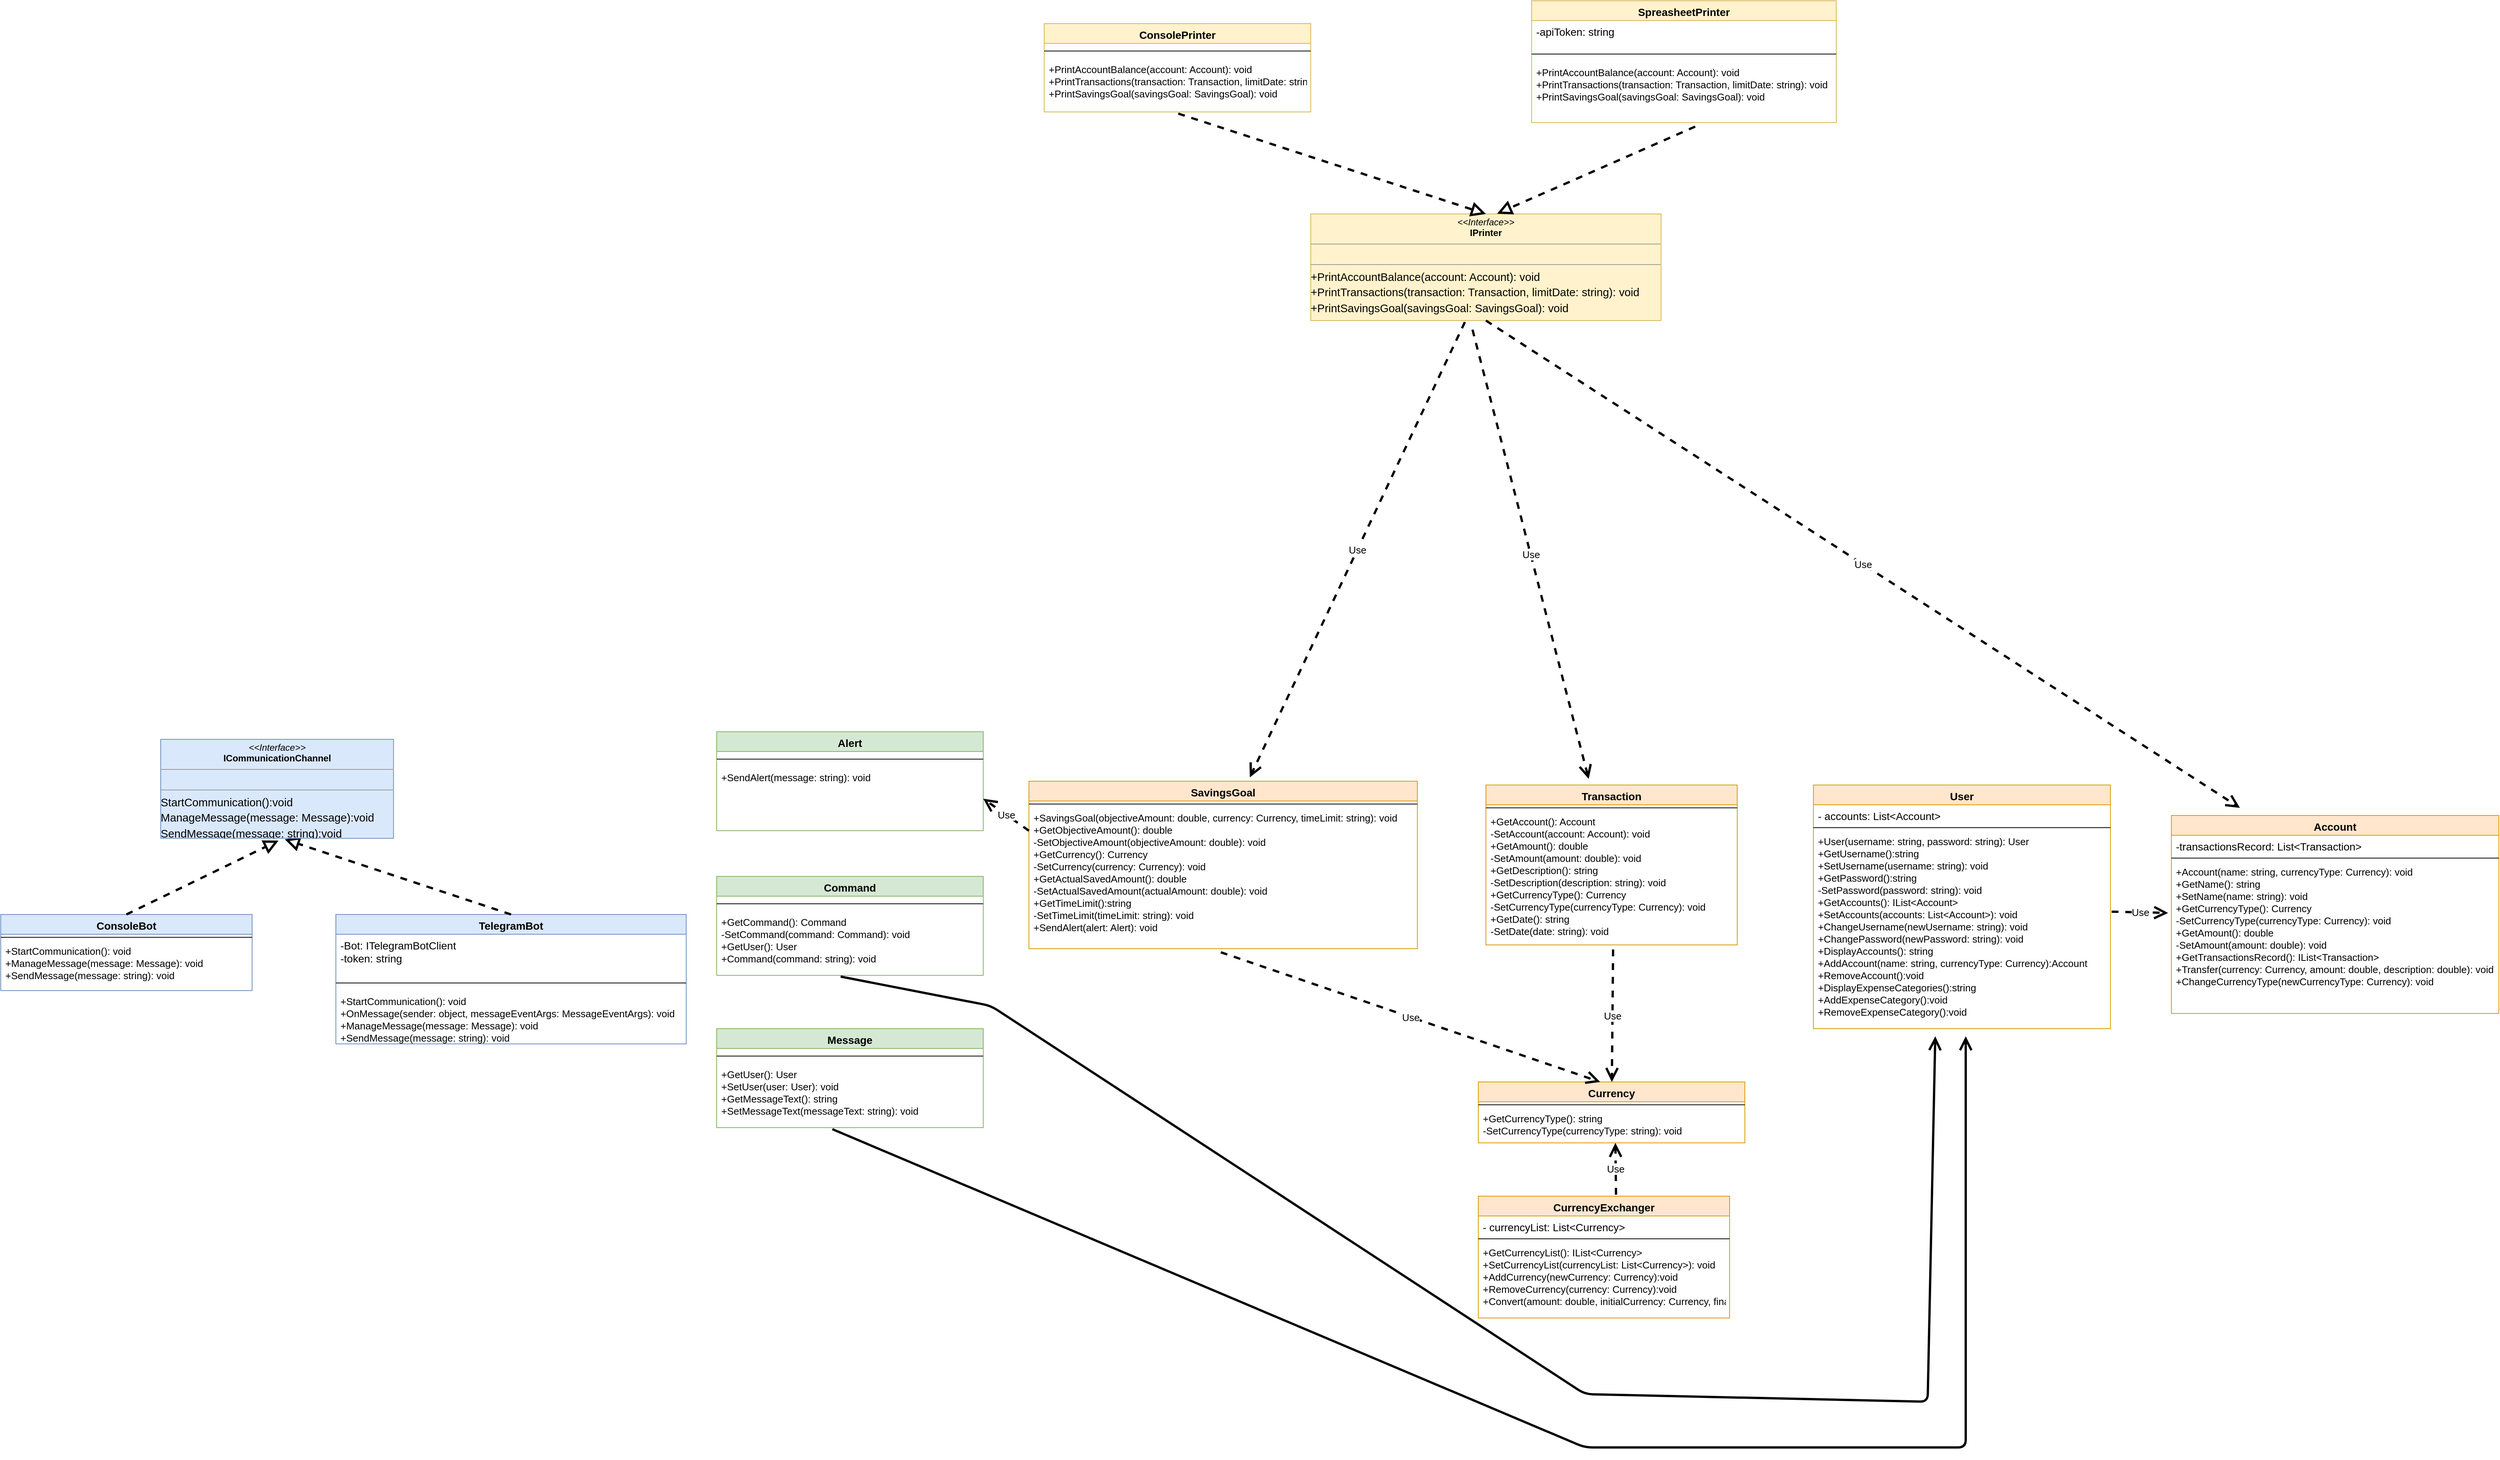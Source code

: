 <mxfile version="14.6.13" type="device"><diagram id="yizmXuStvh9jsjDqUCsF" name="Page-1"><mxGraphModel dx="11145" dy="6827" grid="1" gridSize="10" guides="1" tooltips="1" connect="1" arrows="1" fold="1" page="1" pageScale="1" pageWidth="4000" pageHeight="3000" math="0" shadow="0"><root><mxCell id="0"/><mxCell id="1" parent="0"/><mxCell id="JalTECAzCH6AQzayWOuP-1" value="User" style="swimlane;fontStyle=1;align=center;verticalAlign=top;childLayout=stackLayout;horizontal=1;startSize=26;horizontalStack=0;resizeParent=1;resizeParentMax=0;resizeLast=0;collapsible=1;marginBottom=0;fillColor=#ffe6cc;strokeColor=#d79b00;fontSize=14;" vertex="1" parent="1"><mxGeometry x="-1320" y="-1460" width="390" height="320" as="geometry"/></mxCell><mxCell id="JalTECAzCH6AQzayWOuP-2" value="- accounts: List&lt;Account&gt;" style="text;strokeColor=none;fillColor=none;align=left;verticalAlign=top;spacingLeft=4;spacingRight=4;overflow=hidden;rotatable=0;points=[[0,0.5],[1,0.5]];portConstraint=eastwest;fontSize=14;" vertex="1" parent="JalTECAzCH6AQzayWOuP-1"><mxGeometry y="26" width="390" height="26" as="geometry"/></mxCell><mxCell id="JalTECAzCH6AQzayWOuP-3" value="" style="line;strokeWidth=1;fillColor=none;align=left;verticalAlign=middle;spacingTop=-1;spacingLeft=3;spacingRight=3;rotatable=0;labelPosition=right;points=[];portConstraint=eastwest;" vertex="1" parent="JalTECAzCH6AQzayWOuP-1"><mxGeometry y="52" width="390" height="8" as="geometry"/></mxCell><mxCell id="JalTECAzCH6AQzayWOuP-4" value="+User(username: string, password: string): User&#10;+GetUsername():string&#10;+SetUsername(username: string): void&#10;+GetPassword():string&#10;-SetPassword(password: string): void &#10;+GetAccounts(): IList&lt;Account&gt;&#10;+SetAccounts(accounts: List&lt;Account&gt;): void&#10;+ChangeUsername(newUsername: string): void&#10;+ChangePassword(newPassword: string): void&#10;+DisplayAccounts(): string&#10;+AddAccount(name: string, currencyType: Currency):Account&#10;+RemoveAccount():void&#10;+DisplayExpenseCategories():string&#10;+AddExpenseCategory():void&#10;+RemoveExpenseCategory():void&#10;" style="text;strokeColor=none;fillColor=none;align=left;verticalAlign=top;spacingLeft=4;spacingRight=4;overflow=hidden;rotatable=0;points=[[0,0.5],[1,0.5]];portConstraint=eastwest;fontFamily=Helvetica;fontSize=13;" vertex="1" parent="JalTECAzCH6AQzayWOuP-1"><mxGeometry y="60" width="390" height="260" as="geometry"/></mxCell><mxCell id="JalTECAzCH6AQzayWOuP-5" value="Account" style="swimlane;fontStyle=1;align=center;verticalAlign=top;childLayout=stackLayout;horizontal=1;startSize=26;horizontalStack=0;resizeParent=1;resizeParentMax=0;resizeLast=0;collapsible=1;marginBottom=0;fillColor=#ffe6cc;strokeColor=#d79b00;fontSize=14;" vertex="1" parent="1"><mxGeometry x="-850" y="-1420" width="430" height="260" as="geometry"/></mxCell><mxCell id="JalTECAzCH6AQzayWOuP-6" value="-transactionsRecord: List&lt;Transaction&gt;" style="text;strokeColor=none;fillColor=none;align=left;verticalAlign=top;spacingLeft=4;spacingRight=4;overflow=hidden;rotatable=0;points=[[0,0.5],[1,0.5]];portConstraint=eastwest;fontSize=14;" vertex="1" parent="JalTECAzCH6AQzayWOuP-5"><mxGeometry y="26" width="430" height="26" as="geometry"/></mxCell><mxCell id="JalTECAzCH6AQzayWOuP-7" value="" style="line;strokeWidth=1;fillColor=none;align=left;verticalAlign=middle;spacingTop=-1;spacingLeft=3;spacingRight=3;rotatable=0;labelPosition=right;points=[];portConstraint=eastwest;" vertex="1" parent="JalTECAzCH6AQzayWOuP-5"><mxGeometry y="52" width="430" height="8" as="geometry"/></mxCell><mxCell id="JalTECAzCH6AQzayWOuP-8" value="+Account(name: string, currencyType: Currency): void&#10;+GetName(): string&#10;+SetName(name: string): void&#10;+GetCurrencyType(): Currency&#10;-SetCurrencyType(currencyType: Currency): void&#10;+GetAmount(): double&#10;-SetAmount(amount: double): void&#10;+GetTransactionsRecord(): IList&lt;Transaction&gt;&#10;+Transfer(currency: Currency, amount: double, description: double): void&#10;+ChangeCurrencyType(newCurrencyType: Currency): void&#10;" style="text;strokeColor=none;fillColor=none;align=left;verticalAlign=top;spacingLeft=4;spacingRight=4;overflow=hidden;rotatable=0;points=[[0,0.5],[1,0.5]];portConstraint=eastwest;fontFamily=Helvetica;fontSize=13;" vertex="1" parent="JalTECAzCH6AQzayWOuP-5"><mxGeometry y="60" width="430" height="200" as="geometry"/></mxCell><mxCell id="JalTECAzCH6AQzayWOuP-10" value="Currency" style="swimlane;fontStyle=1;align=center;verticalAlign=top;childLayout=stackLayout;horizontal=1;startSize=26;horizontalStack=0;resizeParent=1;resizeParentMax=0;resizeLast=0;collapsible=1;marginBottom=0;fillColor=#ffe6cc;strokeColor=#d79b00;fontSize=14;" vertex="1" parent="1"><mxGeometry x="-1760" y="-1070" width="350" height="80" as="geometry"/></mxCell><mxCell id="JalTECAzCH6AQzayWOuP-12" value="" style="line;strokeWidth=1;fillColor=none;align=left;verticalAlign=middle;spacingTop=-1;spacingLeft=3;spacingRight=3;rotatable=0;labelPosition=right;points=[];portConstraint=eastwest;" vertex="1" parent="JalTECAzCH6AQzayWOuP-10"><mxGeometry y="26" width="350" height="8" as="geometry"/></mxCell><mxCell id="JalTECAzCH6AQzayWOuP-13" value="+GetCurrencyType(): string&#10;-SetCurrencyType(currencyType: string): void&#10;" style="text;strokeColor=none;fillColor=none;align=left;verticalAlign=top;spacingLeft=4;spacingRight=4;overflow=hidden;rotatable=0;points=[[0,0.5],[1,0.5]];portConstraint=eastwest;fontFamily=Helvetica;fontSize=13;" vertex="1" parent="JalTECAzCH6AQzayWOuP-10"><mxGeometry y="34" width="350" height="46" as="geometry"/></mxCell><mxCell id="JalTECAzCH6AQzayWOuP-14" value="Transaction" style="swimlane;fontStyle=1;align=center;verticalAlign=top;childLayout=stackLayout;horizontal=1;startSize=26;horizontalStack=0;resizeParent=1;resizeParentMax=0;resizeLast=0;collapsible=1;marginBottom=0;fillColor=#ffe6cc;strokeColor=#d79b00;fontSize=14;" vertex="1" parent="1"><mxGeometry x="-1750" y="-1460" width="330" height="210" as="geometry"/></mxCell><mxCell id="JalTECAzCH6AQzayWOuP-16" value="" style="line;strokeWidth=1;fillColor=none;align=left;verticalAlign=middle;spacingTop=-1;spacingLeft=3;spacingRight=3;rotatable=0;labelPosition=right;points=[];portConstraint=eastwest;" vertex="1" parent="JalTECAzCH6AQzayWOuP-14"><mxGeometry y="26" width="330" height="8" as="geometry"/></mxCell><mxCell id="JalTECAzCH6AQzayWOuP-17" value="+GetAccount(): Account&#10;-SetAccount(account: Account): void&#10;+GetAmount(): double&#10;-SetAmount(amount: double): void&#10;+GetDescription(): string&#10;-SetDescription(description: string): void&#10;+GetCurrencyType(): Currency&#10;-SetCurrencyType(currencyType: Currency): void&#10;+GetDate(): string&#10;-SetDate(date: string): void&#10;" style="text;strokeColor=none;fillColor=none;align=left;verticalAlign=top;spacingLeft=4;spacingRight=4;overflow=hidden;rotatable=0;points=[[0,0.5],[1,0.5]];portConstraint=eastwest;fontFamily=Helvetica;fontSize=13;" vertex="1" parent="JalTECAzCH6AQzayWOuP-14"><mxGeometry y="34" width="330" height="176" as="geometry"/></mxCell><mxCell id="JalTECAzCH6AQzayWOuP-18" value="Use" style="endArrow=open;endSize=12;dashed=1;html=1;fontFamily=Helvetica;fontSize=13;strokeWidth=3;" edge="1" parent="1" target="JalTECAzCH6AQzayWOuP-10"><mxGeometry width="160" relative="1" as="geometry"><mxPoint x="-1583" y="-1244" as="sourcePoint"/><mxPoint x="-1570" y="-1060" as="targetPoint"/></mxGeometry></mxCell><mxCell id="JalTECAzCH6AQzayWOuP-19" value="SavingsGoal" style="swimlane;fontStyle=1;align=center;verticalAlign=top;childLayout=stackLayout;horizontal=1;startSize=26;horizontalStack=0;resizeParent=1;resizeParentMax=0;resizeLast=0;collapsible=1;marginBottom=0;fillColor=#ffe6cc;strokeColor=#d79b00;fontSize=14;" vertex="1" parent="1"><mxGeometry x="-2350" y="-1465" width="510" height="220" as="geometry"/></mxCell><mxCell id="JalTECAzCH6AQzayWOuP-21" value="" style="line;strokeWidth=1;fillColor=none;align=left;verticalAlign=middle;spacingTop=-1;spacingLeft=3;spacingRight=3;rotatable=0;labelPosition=right;points=[];portConstraint=eastwest;" vertex="1" parent="JalTECAzCH6AQzayWOuP-19"><mxGeometry y="26" width="510" height="8" as="geometry"/></mxCell><mxCell id="JalTECAzCH6AQzayWOuP-22" value="+SavingsGoal(objectiveAmount: double, currency: Currency, timeLimit: string): void&#10;+GetObjectiveAmount(): double&#10;-SetObjectiveAmount(objectiveAmount: double): void&#10;+GetCurrency(): Currency&#10;-SetCurrency(currency: Currency): void&#10;+GetActualSavedAmount(): double&#10;-SetActualSavedAmount(actualAmount: double): void&#10;+GetTimeLimit():string&#10;-SetTimeLimit(timeLimit: string): void&#10;+SendAlert(alert: Alert): void&#10;" style="text;strokeColor=none;fillColor=none;align=left;verticalAlign=top;spacingLeft=4;spacingRight=4;overflow=hidden;rotatable=0;points=[[0,0.5],[1,0.5]];portConstraint=eastwest;fontFamily=Helvetica;fontSize=13;" vertex="1" parent="JalTECAzCH6AQzayWOuP-19"><mxGeometry y="34" width="510" height="186" as="geometry"/></mxCell><mxCell id="JalTECAzCH6AQzayWOuP-23" value="Use" style="endArrow=open;endSize=12;dashed=1;html=1;fontFamily=Helvetica;fontSize=13;strokeWidth=3;exitX=0.494;exitY=1.025;exitDx=0;exitDy=0;exitPerimeter=0;" edge="1" parent="1" source="JalTECAzCH6AQzayWOuP-22"><mxGeometry width="160" relative="1" as="geometry"><mxPoint x="-1573" y="-1234" as="sourcePoint"/><mxPoint x="-1600" y="-1070" as="targetPoint"/></mxGeometry></mxCell><mxCell id="JalTECAzCH6AQzayWOuP-27" value="ConsoleBot" style="swimlane;fontStyle=1;align=center;verticalAlign=top;childLayout=stackLayout;horizontal=1;startSize=26;horizontalStack=0;resizeParent=1;resizeParentMax=0;resizeLast=0;collapsible=1;marginBottom=0;fillColor=#dae8fc;strokeColor=#6c8ebf;fontSize=14;" vertex="1" parent="1"><mxGeometry x="-3700" y="-1290" width="330" height="100" as="geometry"/></mxCell><mxCell id="JalTECAzCH6AQzayWOuP-28" value="" style="line;strokeWidth=1;fillColor=none;align=left;verticalAlign=middle;spacingTop=-1;spacingLeft=3;spacingRight=3;rotatable=0;labelPosition=right;points=[];portConstraint=eastwest;" vertex="1" parent="JalTECAzCH6AQzayWOuP-27"><mxGeometry y="26" width="330" height="8" as="geometry"/></mxCell><mxCell id="JalTECAzCH6AQzayWOuP-29" value="+StartCommunication(): void&#10;+ManageMessage(message: Message): void&#10;+SendMessage(message: string): void&#10;" style="text;strokeColor=none;fillColor=none;align=left;verticalAlign=top;spacingLeft=4;spacingRight=4;overflow=hidden;rotatable=0;points=[[0,0.5],[1,0.5]];portConstraint=eastwest;fontFamily=Helvetica;fontSize=13;" vertex="1" parent="JalTECAzCH6AQzayWOuP-27"><mxGeometry y="34" width="330" height="66" as="geometry"/></mxCell><mxCell id="JalTECAzCH6AQzayWOuP-34" value="TelegramBot" style="swimlane;fontStyle=1;align=center;verticalAlign=top;childLayout=stackLayout;horizontal=1;startSize=26;horizontalStack=0;resizeParent=1;resizeParentMax=0;resizeLast=0;collapsible=1;marginBottom=0;fillColor=#dae8fc;strokeColor=#6c8ebf;fontSize=14;" vertex="1" parent="1"><mxGeometry x="-3260" y="-1290" width="460" height="170" as="geometry"/></mxCell><mxCell id="JalTECAzCH6AQzayWOuP-35" value="-Bot: ITelegramBotClient&#10;-token: string&#10;" style="text;strokeColor=none;fillColor=none;align=left;verticalAlign=top;spacingLeft=4;spacingRight=4;overflow=hidden;rotatable=0;points=[[0,0.5],[1,0.5]];portConstraint=eastwest;fontSize=14;" vertex="1" parent="JalTECAzCH6AQzayWOuP-34"><mxGeometry y="26" width="460" height="54" as="geometry"/></mxCell><mxCell id="JalTECAzCH6AQzayWOuP-36" value="" style="line;strokeWidth=1;fillColor=none;align=left;verticalAlign=middle;spacingTop=-1;spacingLeft=3;spacingRight=3;rotatable=0;labelPosition=right;points=[];portConstraint=eastwest;" vertex="1" parent="JalTECAzCH6AQzayWOuP-34"><mxGeometry y="80" width="460" height="20" as="geometry"/></mxCell><mxCell id="JalTECAzCH6AQzayWOuP-37" value="+StartCommunication(): void&#10;+OnMessage(sender: object, messageEventArgs: MessageEventArgs): void&#10;+ManageMessage(message: Message): void&#10;+SendMessage(message: string): void&#10;" style="text;strokeColor=none;fillColor=none;align=left;verticalAlign=top;spacingLeft=4;spacingRight=4;overflow=hidden;rotatable=0;points=[[0,0.5],[1,0.5]];portConstraint=eastwest;fontFamily=Helvetica;fontSize=13;" vertex="1" parent="JalTECAzCH6AQzayWOuP-34"><mxGeometry y="100" width="460" height="70" as="geometry"/></mxCell><mxCell id="JalTECAzCH6AQzayWOuP-38" value="" style="endArrow=block;dashed=1;endFill=0;endSize=12;html=1;fontFamily=Helvetica;fontSize=13;strokeWidth=3;exitX=0.5;exitY=0;exitDx=0;exitDy=0;entryX=0.499;entryY=1.045;entryDx=0;entryDy=0;entryPerimeter=0;" edge="1" parent="1" source="JalTECAzCH6AQzayWOuP-27"><mxGeometry width="160" relative="1" as="geometry"><mxPoint x="-3230" y="-1360" as="sourcePoint"/><mxPoint x="-3335.33" y="-1387.03" as="targetPoint"/></mxGeometry></mxCell><mxCell id="JalTECAzCH6AQzayWOuP-39" value="" style="endArrow=block;dashed=1;endFill=0;endSize=12;html=1;fontFamily=Helvetica;fontSize=13;strokeWidth=3;exitX=0.5;exitY=0;exitDx=0;exitDy=0;entryX=0.524;entryY=1.02;entryDx=0;entryDy=0;entryPerimeter=0;" edge="1" parent="1" source="JalTECAzCH6AQzayWOuP-34"><mxGeometry width="160" relative="1" as="geometry"><mxPoint x="-3525" y="-1280" as="sourcePoint"/><mxPoint x="-3327.08" y="-1388.68" as="targetPoint"/></mxGeometry></mxCell><mxCell id="JalTECAzCH6AQzayWOuP-40" value="CurrencyExchanger" style="swimlane;fontStyle=1;align=center;verticalAlign=top;childLayout=stackLayout;horizontal=1;startSize=26;horizontalStack=0;resizeParent=1;resizeParentMax=0;resizeLast=0;collapsible=1;marginBottom=0;fillColor=#ffe6cc;strokeColor=#d79b00;fontSize=14;" vertex="1" parent="1"><mxGeometry x="-1760" y="-920" width="330" height="160" as="geometry"/></mxCell><mxCell id="JalTECAzCH6AQzayWOuP-41" value="- currencyList: List&lt;Currency&gt;&#10;" style="text;strokeColor=none;fillColor=none;align=left;verticalAlign=top;spacingLeft=4;spacingRight=4;overflow=hidden;rotatable=0;points=[[0,0.5],[1,0.5]];portConstraint=eastwest;fontSize=14;" vertex="1" parent="JalTECAzCH6AQzayWOuP-40"><mxGeometry y="26" width="330" height="26" as="geometry"/></mxCell><mxCell id="JalTECAzCH6AQzayWOuP-42" value="" style="line;strokeWidth=1;fillColor=none;align=left;verticalAlign=middle;spacingTop=-1;spacingLeft=3;spacingRight=3;rotatable=0;labelPosition=right;points=[];portConstraint=eastwest;" vertex="1" parent="JalTECAzCH6AQzayWOuP-40"><mxGeometry y="52" width="330" height="8" as="geometry"/></mxCell><mxCell id="JalTECAzCH6AQzayWOuP-43" value="+GetCurrencyList(): IList&lt;Currency&gt;&#10;+SetCurrencyList(currencyList: List&lt;Currency&gt;): void&#10;+AddCurrency(newCurrency: Currency):void&#10;+RemoveCurrency(currency: Currency):void&#10;+Convert(amount: double, initialCurrency: Currency, finalCurrency: Currency): double&#10;" style="text;strokeColor=none;fillColor=none;align=left;verticalAlign=top;spacingLeft=4;spacingRight=4;overflow=hidden;rotatable=0;points=[[0,0.5],[1,0.5]];portConstraint=eastwest;fontFamily=Helvetica;fontSize=13;" vertex="1" parent="JalTECAzCH6AQzayWOuP-40"><mxGeometry y="60" width="330" height="100" as="geometry"/></mxCell><mxCell id="JalTECAzCH6AQzayWOuP-44" value="Use" style="endArrow=open;endSize=12;dashed=1;html=1;fontFamily=Helvetica;fontSize=13;strokeWidth=3;exitX=0.548;exitY=-0.012;exitDx=0;exitDy=0;exitPerimeter=0;" edge="1" parent="1" source="JalTECAzCH6AQzayWOuP-40"><mxGeometry width="160" relative="1" as="geometry"><mxPoint x="-1590" y="-930" as="sourcePoint"/><mxPoint x="-1580" y="-990" as="targetPoint"/></mxGeometry></mxCell><mxCell id="JalTECAzCH6AQzayWOuP-45" value="Message" style="swimlane;fontStyle=1;align=center;verticalAlign=top;childLayout=stackLayout;horizontal=1;startSize=26;horizontalStack=0;resizeParent=1;resizeParentMax=0;resizeLast=0;collapsible=1;marginBottom=0;fillColor=#d5e8d4;strokeColor=#82b366;fontSize=14;" vertex="1" parent="1"><mxGeometry x="-2760" y="-1140" width="350" height="130" as="geometry"/></mxCell><mxCell id="JalTECAzCH6AQzayWOuP-47" value="" style="line;strokeWidth=1;fillColor=none;align=left;verticalAlign=middle;spacingTop=-1;spacingLeft=3;spacingRight=3;rotatable=0;labelPosition=right;points=[];portConstraint=eastwest;" vertex="1" parent="JalTECAzCH6AQzayWOuP-45"><mxGeometry y="26" width="350" height="20" as="geometry"/></mxCell><mxCell id="JalTECAzCH6AQzayWOuP-48" value="+GetUser(): User&#10;+SetUser(user: User): void&#10;+GetMessageText(): string&#10;+SetMessageText(messageText: string): void&#10;" style="text;strokeColor=none;fillColor=none;align=left;verticalAlign=top;spacingLeft=4;spacingRight=4;overflow=hidden;rotatable=0;points=[[0,0.5],[1,0.5]];portConstraint=eastwest;fontFamily=Helvetica;fontSize=13;" vertex="1" parent="JalTECAzCH6AQzayWOuP-45"><mxGeometry y="46" width="350" height="84" as="geometry"/></mxCell><mxCell id="JalTECAzCH6AQzayWOuP-50" value="Use" style="endArrow=open;endSize=12;dashed=1;html=1;fontFamily=Helvetica;fontSize=13;strokeWidth=3;exitX=1.004;exitY=0.409;exitDx=0;exitDy=0;exitPerimeter=0;entryX=-0.01;entryY=0.34;entryDx=0;entryDy=0;entryPerimeter=0;" edge="1" parent="1" source="JalTECAzCH6AQzayWOuP-4" target="JalTECAzCH6AQzayWOuP-8"><mxGeometry width="160" relative="1" as="geometry"><mxPoint x="-1573.0" y="-1234" as="sourcePoint"/><mxPoint x="-1574.626" y="-1060" as="targetPoint"/></mxGeometry></mxCell><mxCell id="JalTECAzCH6AQzayWOuP-51" value="Command" style="swimlane;fontStyle=1;align=center;verticalAlign=top;childLayout=stackLayout;horizontal=1;startSize=26;horizontalStack=0;resizeParent=1;resizeParentMax=0;resizeLast=0;collapsible=1;marginBottom=0;fontSize=14;fillColor=#d5e8d4;strokeColor=#82b366;" vertex="1" parent="1"><mxGeometry x="-2760" y="-1340" width="350" height="130" as="geometry"/></mxCell><mxCell id="JalTECAzCH6AQzayWOuP-52" value="" style="line;strokeWidth=1;fillColor=none;align=left;verticalAlign=middle;spacingTop=-1;spacingLeft=3;spacingRight=3;rotatable=0;labelPosition=right;points=[];portConstraint=eastwest;" vertex="1" parent="JalTECAzCH6AQzayWOuP-51"><mxGeometry y="26" width="350" height="20" as="geometry"/></mxCell><mxCell id="JalTECAzCH6AQzayWOuP-53" value="+GetCommand(): Command&#10;-SetCommand(command: Command): void&#10;+GetUser(): User&#10;+Command(command: string): void&#10;" style="text;strokeColor=none;fillColor=none;align=left;verticalAlign=top;spacingLeft=4;spacingRight=4;overflow=hidden;rotatable=0;points=[[0,0.5],[1,0.5]];portConstraint=eastwest;fontFamily=Helvetica;fontSize=13;" vertex="1" parent="JalTECAzCH6AQzayWOuP-51"><mxGeometry y="46" width="350" height="84" as="geometry"/></mxCell><mxCell id="JalTECAzCH6AQzayWOuP-57" value="&lt;p style=&quot;margin: 0px ; margin-top: 4px ; text-align: center&quot;&gt;&lt;i&gt;&amp;lt;&amp;lt;Interface&amp;gt;&amp;gt;&lt;/i&gt;&lt;br&gt;&lt;b&gt;ICommunicationChannel&lt;/b&gt;&lt;/p&gt;&lt;hr size=&quot;1&quot;&gt;&lt;p style=&quot;margin: 0px ; margin-left: 4px&quot;&gt;&lt;br&gt;&lt;/p&gt;&lt;hr size=&quot;1&quot;&gt;&lt;p dir=&quot;ltr&quot; style=&quot;line-height: 1.38 ; margin-top: 0pt ; margin-bottom: 0pt&quot;&gt;&lt;span style=&quot;font-size: 11pt ; font-family: &amp;#34;arial&amp;#34; ; color: rgb(0 , 0 , 0) ; background-color: transparent ; font-weight: 400 ; font-style: normal ; font-variant: normal ; text-decoration: none ; vertical-align: baseline&quot;&gt;StartCommunication():void&lt;/span&gt;&lt;/p&gt;&lt;p dir=&quot;ltr&quot; style=&quot;line-height: 1.38 ; margin-top: 0pt ; margin-bottom: 0pt&quot;&gt;&lt;span style=&quot;font-size: 11pt ; font-family: &amp;#34;arial&amp;#34; ; color: rgb(0 , 0 , 0) ; background-color: transparent ; font-weight: 400 ; font-style: normal ; font-variant: normal ; text-decoration: none ; vertical-align: baseline&quot;&gt;ManageMessage(message: Message):void&lt;/span&gt;&lt;/p&gt;&lt;p style=&quot;margin: 0px ; margin-left: 4px&quot;&gt;&lt;span id=&quot;docs-internal-guid-45b2f5f1-7fff-7b80-c261-ae86cedb2f0d&quot;&gt;&lt;/span&gt;&lt;/p&gt;&lt;p dir=&quot;ltr&quot; style=&quot;line-height: 1.38 ; margin-top: 0pt ; margin-bottom: 0pt&quot;&gt;&lt;span style=&quot;font-size: 11pt ; font-family: &amp;#34;arial&amp;#34; ; color: rgb(0 , 0 , 0) ; background-color: transparent ; font-weight: 400 ; font-style: normal ; font-variant: normal ; text-decoration: none ; vertical-align: baseline&quot;&gt;SendMessage(message: string):void&lt;/span&gt;&lt;/p&gt;" style="verticalAlign=top;align=left;overflow=fill;fontSize=12;fontFamily=Helvetica;html=1;fillColor=#dae8fc;strokeColor=#6c8ebf;" vertex="1" parent="1"><mxGeometry x="-3490" y="-1520" width="305.71" height="130" as="geometry"/></mxCell><mxCell id="JalTECAzCH6AQzayWOuP-58" value="&lt;p style=&quot;margin: 0px ; margin-top: 4px ; text-align: center&quot;&gt;&lt;i&gt;&amp;lt;&amp;lt;Interface&amp;gt;&amp;gt;&lt;/i&gt;&lt;br&gt;&lt;b&gt;IPrinter&lt;/b&gt;&lt;/p&gt;&lt;hr size=&quot;1&quot;&gt;&lt;p style=&quot;margin: 0px ; margin-left: 4px&quot;&gt;&lt;br&gt;&lt;/p&gt;&lt;hr size=&quot;1&quot;&gt;&lt;p dir=&quot;ltr&quot; style=&quot;line-height: 1.38 ; margin-top: 0pt ; margin-bottom: 0pt&quot;&gt;&lt;span style=&quot;font-size: 11pt ; font-family: &amp;#34;arial&amp;#34; ; color: rgb(0 , 0 , 0) ; background-color: transparent ; font-weight: 400 ; font-style: normal ; font-variant: normal ; text-decoration: none ; vertical-align: baseline&quot;&gt;+PrintAccountBalance(account: Account): void&lt;/span&gt;&lt;/p&gt;&lt;p dir=&quot;ltr&quot; style=&quot;line-height: 1.38 ; margin-top: 0pt ; margin-bottom: 0pt&quot;&gt;&lt;span style=&quot;font-size: 11pt ; font-family: &amp;#34;arial&amp;#34; ; color: rgb(0 , 0 , 0) ; background-color: transparent ; font-weight: 400 ; font-style: normal ; font-variant: normal ; text-decoration: none ; vertical-align: baseline&quot;&gt;+PrintTransactions(transaction: Transaction, limitDate: string): void&lt;/span&gt;&lt;/p&gt;&lt;p dir=&quot;ltr&quot; style=&quot;line-height: 1.38 ; margin-top: 0pt ; margin-bottom: 0pt&quot;&gt;&lt;span id=&quot;docs-internal-guid-e80ef397-7fff-9be1-5de4-33658708653b&quot;&gt;&lt;/span&gt;&lt;/p&gt;&lt;p dir=&quot;ltr&quot; style=&quot;line-height: 1.38 ; margin-top: 0pt ; margin-bottom: 0pt&quot;&gt;&lt;span style=&quot;font-size: 11pt ; font-family: &amp;#34;arial&amp;#34; ; color: rgb(0 , 0 , 0) ; background-color: transparent ; font-weight: 400 ; font-style: normal ; font-variant: normal ; text-decoration: none ; vertical-align: baseline&quot;&gt;+PrintSavingsGoal(savingsGoal: SavingsGoal): void&lt;/span&gt;&lt;/p&gt;" style="verticalAlign=top;align=left;overflow=fill;fontSize=12;fontFamily=Helvetica;html=1;fillColor=#fff2cc;strokeColor=#d6b656;" vertex="1" parent="1"><mxGeometry x="-1980" y="-2210" width="460" height="140" as="geometry"/></mxCell><mxCell id="JalTECAzCH6AQzayWOuP-59" value="ConsolePrinter" style="swimlane;fontStyle=1;align=center;verticalAlign=top;childLayout=stackLayout;horizontal=1;startSize=26;horizontalStack=0;resizeParent=1;resizeParentMax=0;resizeLast=0;collapsible=1;marginBottom=0;fillColor=#fff2cc;strokeColor=#d6b656;fontSize=14;" vertex="1" parent="1"><mxGeometry x="-2330" y="-2460" width="350" height="116" as="geometry"/></mxCell><mxCell id="JalTECAzCH6AQzayWOuP-61" value="" style="line;strokeWidth=1;fillColor=none;align=left;verticalAlign=middle;spacingTop=-1;spacingLeft=3;spacingRight=3;rotatable=0;labelPosition=right;points=[];portConstraint=eastwest;" vertex="1" parent="JalTECAzCH6AQzayWOuP-59"><mxGeometry y="26" width="350" height="20" as="geometry"/></mxCell><mxCell id="JalTECAzCH6AQzayWOuP-62" value="+PrintAccountBalance(account: Account): void&#10;+PrintTransactions(transaction: Transaction, limitDate: string): void&#10;+PrintSavingsGoal(savingsGoal: SavingsGoal): void&#10;" style="text;strokeColor=none;fillColor=none;align=left;verticalAlign=top;spacingLeft=4;spacingRight=4;overflow=hidden;rotatable=0;points=[[0,0.5],[1,0.5]];portConstraint=eastwest;fontFamily=Helvetica;fontSize=13;" vertex="1" parent="JalTECAzCH6AQzayWOuP-59"><mxGeometry y="46" width="350" height="70" as="geometry"/></mxCell><mxCell id="JalTECAzCH6AQzayWOuP-63" value="SpreasheetPrinter" style="swimlane;fontStyle=1;align=center;verticalAlign=top;childLayout=stackLayout;horizontal=1;startSize=26;horizontalStack=0;resizeParent=1;resizeParentMax=0;resizeLast=0;collapsible=1;marginBottom=0;fillColor=#fff2cc;strokeColor=#d6b656;fontSize=14;" vertex="1" parent="1"><mxGeometry x="-1690" y="-2490" width="400" height="160" as="geometry"/></mxCell><mxCell id="JalTECAzCH6AQzayWOuP-64" value="-apiToken: string&#10;" style="text;strokeColor=none;fillColor=none;align=left;verticalAlign=top;spacingLeft=4;spacingRight=4;overflow=hidden;rotatable=0;points=[[0,0.5],[1,0.5]];portConstraint=eastwest;fontSize=14;" vertex="1" parent="JalTECAzCH6AQzayWOuP-63"><mxGeometry y="26" width="400" height="34" as="geometry"/></mxCell><mxCell id="JalTECAzCH6AQzayWOuP-65" value="" style="line;strokeWidth=1;fillColor=none;align=left;verticalAlign=middle;spacingTop=-1;spacingLeft=3;spacingRight=3;rotatable=0;labelPosition=right;points=[];portConstraint=eastwest;" vertex="1" parent="JalTECAzCH6AQzayWOuP-63"><mxGeometry y="60" width="400" height="20" as="geometry"/></mxCell><mxCell id="JalTECAzCH6AQzayWOuP-66" value="+PrintAccountBalance(account: Account): void&#10;+PrintTransactions(transaction: Transaction, limitDate: string): void&#10;+PrintSavingsGoal(savingsGoal: SavingsGoal): void&#10;" style="text;strokeColor=none;fillColor=none;align=left;verticalAlign=top;spacingLeft=4;spacingRight=4;overflow=hidden;rotatable=0;points=[[0,0.5],[1,0.5]];portConstraint=eastwest;fontFamily=Helvetica;fontSize=13;" vertex="1" parent="JalTECAzCH6AQzayWOuP-63"><mxGeometry y="80" width="400" height="80" as="geometry"/></mxCell><mxCell id="JalTECAzCH6AQzayWOuP-67" value="" style="endArrow=block;dashed=1;endFill=0;endSize=12;html=1;fontFamily=Helvetica;fontSize=13;strokeWidth=3;exitX=0.503;exitY=1.031;exitDx=0;exitDy=0;entryX=0.5;entryY=0;entryDx=0;entryDy=0;exitPerimeter=0;" edge="1" parent="1" source="JalTECAzCH6AQzayWOuP-62" target="JalTECAzCH6AQzayWOuP-58"><mxGeometry width="160" relative="1" as="geometry"><mxPoint x="-1820" y="-1740" as="sourcePoint"/><mxPoint x="-1730" y="-2000" as="targetPoint"/></mxGeometry></mxCell><mxCell id="JalTECAzCH6AQzayWOuP-68" value="" style="endArrow=block;dashed=1;endFill=0;endSize=12;html=1;fontFamily=Helvetica;fontSize=13;strokeWidth=3;exitX=0.537;exitY=1.066;exitDx=0;exitDy=0;exitPerimeter=0;entryX=0.532;entryY=-0.003;entryDx=0;entryDy=0;entryPerimeter=0;" edge="1" parent="1" source="JalTECAzCH6AQzayWOuP-66" target="JalTECAzCH6AQzayWOuP-58"><mxGeometry width="160" relative="1" as="geometry"><mxPoint x="-2125" y="-1940" as="sourcePoint"/><mxPoint x="-1763.92" y="-2057.62" as="targetPoint"/></mxGeometry></mxCell><mxCell id="JalTECAzCH6AQzayWOuP-69" value="Use" style="endArrow=open;endSize=12;dashed=1;html=1;fontFamily=Helvetica;fontSize=13;strokeWidth=3;exitX=0.44;exitY=1.014;exitDx=0;exitDy=0;exitPerimeter=0;" edge="1" parent="1" source="JalTECAzCH6AQzayWOuP-58"><mxGeometry width="160" relative="1" as="geometry"><mxPoint x="-1930" y="-1660" as="sourcePoint"/><mxPoint x="-2060" y="-1470" as="targetPoint"/></mxGeometry></mxCell><mxCell id="JalTECAzCH6AQzayWOuP-70" value="Use" style="endArrow=open;endSize=12;dashed=1;html=1;fontFamily=Helvetica;fontSize=13;strokeWidth=3;exitX=0.44;exitY=1.014;exitDx=0;exitDy=0;exitPerimeter=0;entryX=0.409;entryY=-0.038;entryDx=0;entryDy=0;entryPerimeter=0;" edge="1" parent="1" target="JalTECAzCH6AQzayWOuP-14"><mxGeometry width="160" relative="1" as="geometry"><mxPoint x="-1767.6" y="-2058.04" as="sourcePoint"/><mxPoint x="-2050" y="-1460" as="targetPoint"/></mxGeometry></mxCell><mxCell id="JalTECAzCH6AQzayWOuP-71" value="Use" style="endArrow=open;endSize=12;dashed=1;html=1;fontFamily=Helvetica;fontSize=13;strokeWidth=3;exitX=0.5;exitY=1;exitDx=0;exitDy=0;" edge="1" parent="1" source="JalTECAzCH6AQzayWOuP-58"><mxGeometry width="160" relative="1" as="geometry"><mxPoint x="-1757.6" y="-2048.04" as="sourcePoint"/><mxPoint x="-760" y="-1430" as="targetPoint"/></mxGeometry></mxCell><mxCell id="JalTECAzCH6AQzayWOuP-73" value="" style="endArrow=open;endFill=1;endSize=12;html=1;fontFamily=Helvetica;fontSize=13;strokeWidth=3;exitX=0.434;exitY=1.024;exitDx=0;exitDy=0;exitPerimeter=0;" edge="1" parent="1" source="JalTECAzCH6AQzayWOuP-48"><mxGeometry width="160" relative="1" as="geometry"><mxPoint x="-1940" y="-1040" as="sourcePoint"/><mxPoint x="-1120" y="-1130" as="targetPoint"/><Array as="points"><mxPoint x="-1620" y="-590"/><mxPoint x="-1120" y="-590"/></Array></mxGeometry></mxCell><mxCell id="JalTECAzCH6AQzayWOuP-74" value="" style="endArrow=open;endFill=1;endSize=12;html=1;fontFamily=Helvetica;fontSize=13;strokeWidth=3;exitX=0.465;exitY=1.019;exitDx=0;exitDy=0;exitPerimeter=0;" edge="1" parent="1" source="JalTECAzCH6AQzayWOuP-53"><mxGeometry width="160" relative="1" as="geometry"><mxPoint x="-2598.1" y="-997.984" as="sourcePoint"/><mxPoint x="-1160" y="-1130" as="targetPoint"/><Array as="points"><mxPoint x="-2400" y="-1170"/><mxPoint x="-1620" y="-660"/><mxPoint x="-1170" y="-650"/></Array></mxGeometry></mxCell><mxCell id="JalTECAzCH6AQzayWOuP-75" value="Alert" style="swimlane;fontStyle=1;align=center;verticalAlign=top;childLayout=stackLayout;horizontal=1;startSize=26;horizontalStack=0;resizeParent=1;resizeParentMax=0;resizeLast=0;collapsible=1;marginBottom=0;fontSize=14;fillColor=#d5e8d4;strokeColor=#82b366;" vertex="1" parent="1"><mxGeometry x="-2760" y="-1530" width="350" height="130" as="geometry"/></mxCell><mxCell id="JalTECAzCH6AQzayWOuP-76" value="" style="line;strokeWidth=1;fillColor=none;align=left;verticalAlign=middle;spacingTop=-1;spacingLeft=3;spacingRight=3;rotatable=0;labelPosition=right;points=[];portConstraint=eastwest;" vertex="1" parent="JalTECAzCH6AQzayWOuP-75"><mxGeometry y="26" width="350" height="20" as="geometry"/></mxCell><mxCell id="JalTECAzCH6AQzayWOuP-77" value="+SendAlert(message: string): void" style="text;strokeColor=none;fillColor=none;align=left;verticalAlign=top;spacingLeft=4;spacingRight=4;overflow=hidden;rotatable=0;points=[[0,0.5],[1,0.5]];portConstraint=eastwest;fontFamily=Helvetica;fontSize=13;" vertex="1" parent="JalTECAzCH6AQzayWOuP-75"><mxGeometry y="46" width="350" height="84" as="geometry"/></mxCell><mxCell id="JalTECAzCH6AQzayWOuP-78" value="Use" style="endArrow=open;endSize=12;dashed=1;html=1;fontFamily=Helvetica;fontSize=13;strokeWidth=3;entryX=1;entryY=0.5;entryDx=0;entryDy=0;" edge="1" parent="1" target="JalTECAzCH6AQzayWOuP-77"><mxGeometry width="160" relative="1" as="geometry"><mxPoint x="-2350" y="-1400" as="sourcePoint"/><mxPoint x="-1570" y="-980" as="targetPoint"/></mxGeometry></mxCell></root></mxGraphModel></diagram></mxfile>